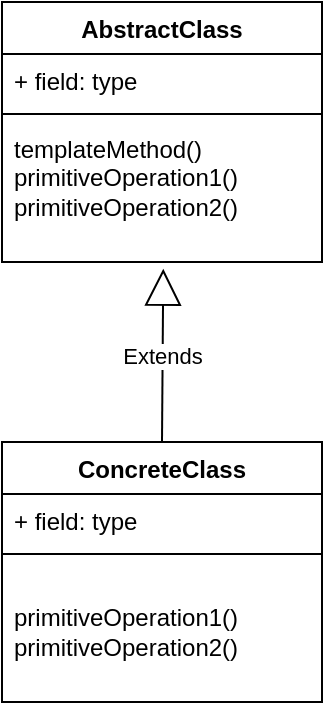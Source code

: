 <mxfile version="22.1.11" type="device">
  <diagram name="第 1 页" id="kHibCsJc4294tQFN3clH">
    <mxGraphModel dx="1100" dy="809" grid="1" gridSize="10" guides="1" tooltips="1" connect="1" arrows="1" fold="1" page="1" pageScale="1" pageWidth="2000" pageHeight="10000" math="0" shadow="0">
      <root>
        <mxCell id="0" />
        <mxCell id="1" parent="0" />
        <mxCell id="kwupcgz2W6ZuytT3eZMv-1" value="AbstractClass" style="swimlane;fontStyle=1;align=center;verticalAlign=top;childLayout=stackLayout;horizontal=1;startSize=26;horizontalStack=0;resizeParent=1;resizeParentMax=0;resizeLast=0;collapsible=1;marginBottom=0;whiteSpace=wrap;html=1;" vertex="1" parent="1">
          <mxGeometry x="280" y="270" width="160" height="130" as="geometry" />
        </mxCell>
        <mxCell id="kwupcgz2W6ZuytT3eZMv-2" value="+ field: type" style="text;strokeColor=none;fillColor=none;align=left;verticalAlign=top;spacingLeft=4;spacingRight=4;overflow=hidden;rotatable=0;points=[[0,0.5],[1,0.5]];portConstraint=eastwest;whiteSpace=wrap;html=1;" vertex="1" parent="kwupcgz2W6ZuytT3eZMv-1">
          <mxGeometry y="26" width="160" height="26" as="geometry" />
        </mxCell>
        <mxCell id="kwupcgz2W6ZuytT3eZMv-3" value="" style="line;strokeWidth=1;fillColor=none;align=left;verticalAlign=middle;spacingTop=-1;spacingLeft=3;spacingRight=3;rotatable=0;labelPosition=right;points=[];portConstraint=eastwest;strokeColor=inherit;" vertex="1" parent="kwupcgz2W6ZuytT3eZMv-1">
          <mxGeometry y="52" width="160" height="8" as="geometry" />
        </mxCell>
        <mxCell id="kwupcgz2W6ZuytT3eZMv-4" value="templateMethod()&lt;br&gt;primitiveOperation1()&lt;br&gt;primitiveOperation2()" style="text;strokeColor=none;fillColor=none;align=left;verticalAlign=top;spacingLeft=4;spacingRight=4;overflow=hidden;rotatable=0;points=[[0,0.5],[1,0.5]];portConstraint=eastwest;whiteSpace=wrap;html=1;" vertex="1" parent="kwupcgz2W6ZuytT3eZMv-1">
          <mxGeometry y="60" width="160" height="70" as="geometry" />
        </mxCell>
        <mxCell id="kwupcgz2W6ZuytT3eZMv-5" value="ConcreteClass" style="swimlane;fontStyle=1;align=center;verticalAlign=top;childLayout=stackLayout;horizontal=1;startSize=26;horizontalStack=0;resizeParent=1;resizeParentMax=0;resizeLast=0;collapsible=1;marginBottom=0;whiteSpace=wrap;html=1;" vertex="1" parent="1">
          <mxGeometry x="280" y="490" width="160" height="130" as="geometry" />
        </mxCell>
        <mxCell id="kwupcgz2W6ZuytT3eZMv-9" value="Extends" style="endArrow=block;endSize=16;endFill=0;html=1;rounded=0;entryX=0.504;entryY=1.048;entryDx=0;entryDy=0;entryPerimeter=0;" edge="1" parent="kwupcgz2W6ZuytT3eZMv-5" target="kwupcgz2W6ZuytT3eZMv-4">
          <mxGeometry width="160" relative="1" as="geometry">
            <mxPoint x="80" as="sourcePoint" />
            <mxPoint x="240" as="targetPoint" />
          </mxGeometry>
        </mxCell>
        <mxCell id="kwupcgz2W6ZuytT3eZMv-6" value="+ field: type" style="text;strokeColor=none;fillColor=none;align=left;verticalAlign=top;spacingLeft=4;spacingRight=4;overflow=hidden;rotatable=0;points=[[0,0.5],[1,0.5]];portConstraint=eastwest;whiteSpace=wrap;html=1;" vertex="1" parent="kwupcgz2W6ZuytT3eZMv-5">
          <mxGeometry y="26" width="160" height="26" as="geometry" />
        </mxCell>
        <mxCell id="kwupcgz2W6ZuytT3eZMv-7" value="" style="line;strokeWidth=1;fillColor=none;align=left;verticalAlign=middle;spacingTop=-1;spacingLeft=3;spacingRight=3;rotatable=0;labelPosition=right;points=[];portConstraint=eastwest;strokeColor=inherit;" vertex="1" parent="kwupcgz2W6ZuytT3eZMv-5">
          <mxGeometry y="52" width="160" height="8" as="geometry" />
        </mxCell>
        <mxCell id="kwupcgz2W6ZuytT3eZMv-8" value="&lt;br&gt;primitiveOperation1()&lt;br&gt;primitiveOperation2()" style="text;strokeColor=none;fillColor=none;align=left;verticalAlign=top;spacingLeft=4;spacingRight=4;overflow=hidden;rotatable=0;points=[[0,0.5],[1,0.5]];portConstraint=eastwest;whiteSpace=wrap;html=1;" vertex="1" parent="kwupcgz2W6ZuytT3eZMv-5">
          <mxGeometry y="60" width="160" height="70" as="geometry" />
        </mxCell>
      </root>
    </mxGraphModel>
  </diagram>
</mxfile>
